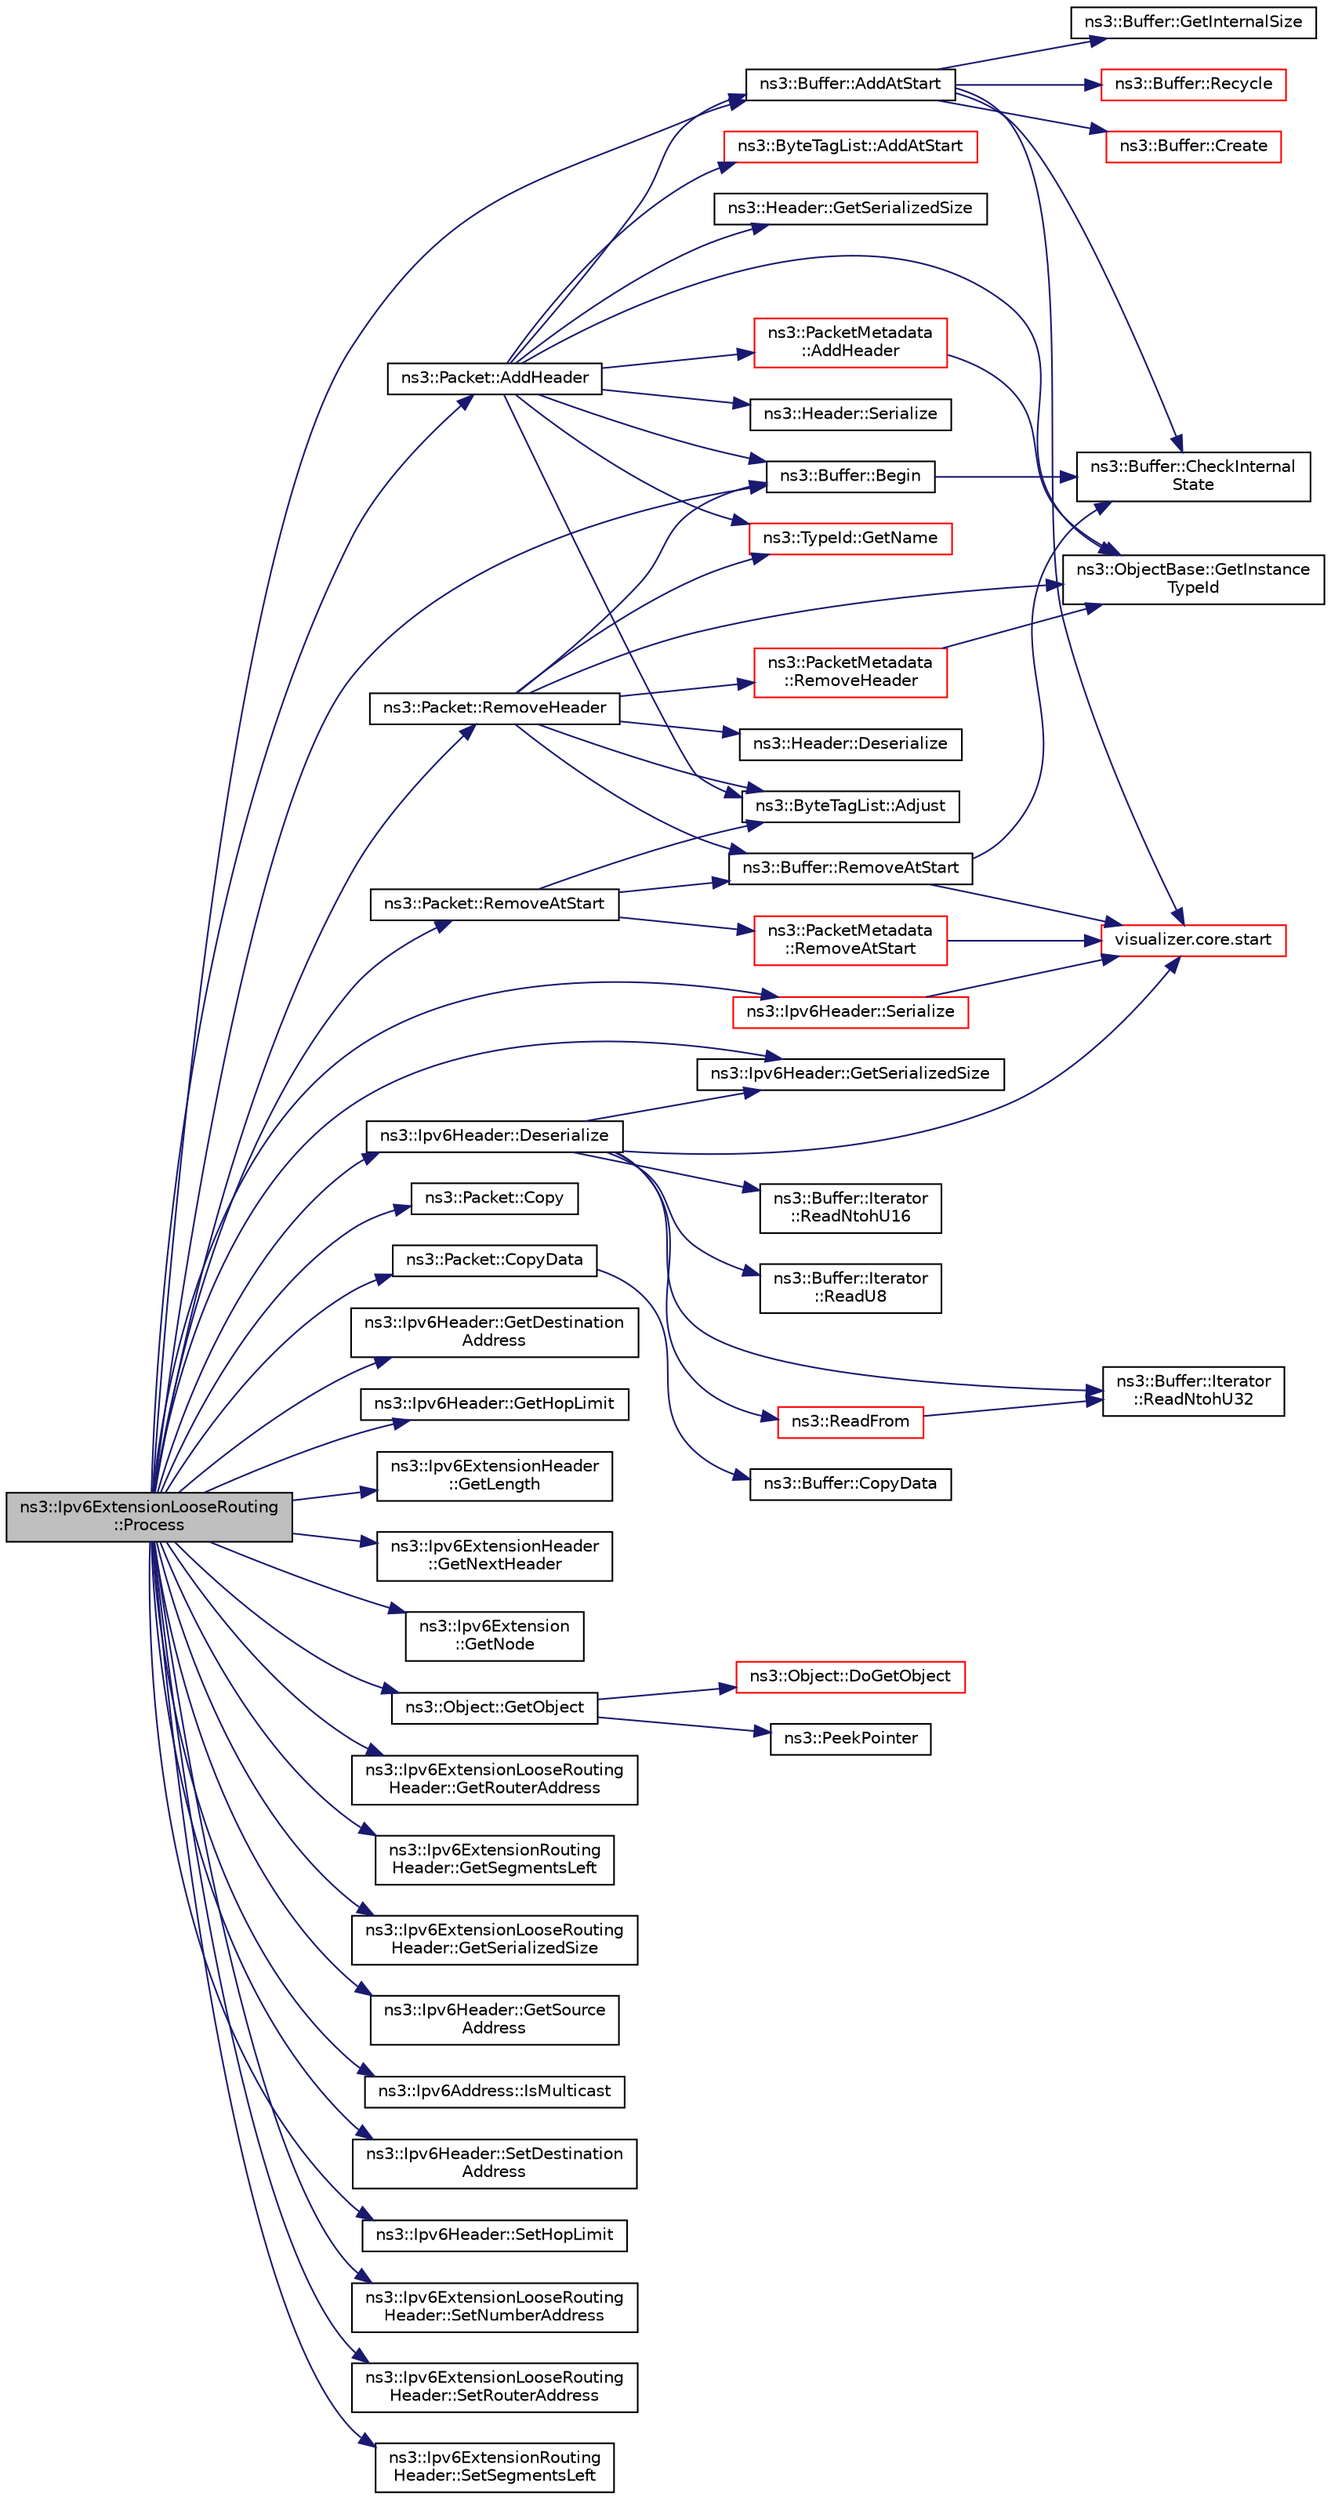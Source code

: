 digraph "ns3::Ipv6ExtensionLooseRouting::Process"
{
 // LATEX_PDF_SIZE
  edge [fontname="Helvetica",fontsize="10",labelfontname="Helvetica",labelfontsize="10"];
  node [fontname="Helvetica",fontsize="10",shape=record];
  rankdir="LR";
  Node1 [label="ns3::Ipv6ExtensionLooseRouting\l::Process",height=0.2,width=0.4,color="black", fillcolor="grey75", style="filled", fontcolor="black",tooltip="Process method Called from Ipv6L3Protocol::Receive."];
  Node1 -> Node2 [color="midnightblue",fontsize="10",style="solid",fontname="Helvetica"];
  Node2 [label="ns3::Buffer::AddAtStart",height=0.2,width=0.4,color="black", fillcolor="white", style="filled",URL="$classns3_1_1_buffer.html#a8abd8164c3671d3dadc98fc66fade7b1",tooltip=" "];
  Node2 -> Node3 [color="midnightblue",fontsize="10",style="solid",fontname="Helvetica"];
  Node3 [label="ns3::Buffer::CheckInternal\lState",height=0.2,width=0.4,color="black", fillcolor="white", style="filled",URL="$classns3_1_1_buffer.html#a200897ee202518b0d2bf91ead4e82be9",tooltip="Checks the internal buffer structures consistency."];
  Node2 -> Node4 [color="midnightblue",fontsize="10",style="solid",fontname="Helvetica"];
  Node4 [label="ns3::Buffer::Create",height=0.2,width=0.4,color="red", fillcolor="white", style="filled",URL="$classns3_1_1_buffer.html#a340c9888e35cf55d024808adfbd75913",tooltip="Create a buffer data storage."];
  Node2 -> Node7 [color="midnightblue",fontsize="10",style="solid",fontname="Helvetica"];
  Node7 [label="ns3::Buffer::GetInternalSize",height=0.2,width=0.4,color="black", fillcolor="white", style="filled",URL="$classns3_1_1_buffer.html#a1042168f1f6f3b24ad08a668662ab373",tooltip="Get the buffer real size."];
  Node2 -> Node8 [color="midnightblue",fontsize="10",style="solid",fontname="Helvetica"];
  Node8 [label="ns3::Buffer::Recycle",height=0.2,width=0.4,color="red", fillcolor="white", style="filled",URL="$classns3_1_1_buffer.html#aa14d4354b6de0c9d6044805f6503ecd2",tooltip="Recycle the buffer memory."];
  Node2 -> Node9 [color="midnightblue",fontsize="10",style="solid",fontname="Helvetica"];
  Node9 [label="visualizer.core.start",height=0.2,width=0.4,color="red", fillcolor="white", style="filled",URL="$namespacevisualizer_1_1core.html#a2a35e5d8a34af358b508dac8635754e0",tooltip=" "];
  Node1 -> Node12 [color="midnightblue",fontsize="10",style="solid",fontname="Helvetica"];
  Node12 [label="ns3::Packet::AddHeader",height=0.2,width=0.4,color="black", fillcolor="white", style="filled",URL="$classns3_1_1_packet.html#a465108c595a0bc592095cbcab1832ed8",tooltip="Add header to this packet."];
  Node12 -> Node13 [color="midnightblue",fontsize="10",style="solid",fontname="Helvetica"];
  Node13 [label="ns3::ByteTagList::AddAtStart",height=0.2,width=0.4,color="red", fillcolor="white", style="filled",URL="$classns3_1_1_byte_tag_list.html#acb4563fbe4299c55af41ba7a166b71d5",tooltip="Make sure that all offsets are bigger than prependOffset which represents the location where new byte..."];
  Node12 -> Node2 [color="midnightblue",fontsize="10",style="solid",fontname="Helvetica"];
  Node12 -> Node19 [color="midnightblue",fontsize="10",style="solid",fontname="Helvetica"];
  Node19 [label="ns3::PacketMetadata\l::AddHeader",height=0.2,width=0.4,color="red", fillcolor="white", style="filled",URL="$classns3_1_1_packet_metadata.html#abdce736c4c5f647242f0808c0d2f9249",tooltip="Add an header."];
  Node19 -> Node32 [color="midnightblue",fontsize="10",style="solid",fontname="Helvetica"];
  Node32 [label="ns3::ObjectBase::GetInstance\lTypeId",height=0.2,width=0.4,color="black", fillcolor="white", style="filled",URL="$classns3_1_1_object_base.html#abe5b43a6f5b99a92a4c3122db31f06fb",tooltip="Get the most derived TypeId for this Object."];
  Node12 -> Node39 [color="midnightblue",fontsize="10",style="solid",fontname="Helvetica"];
  Node39 [label="ns3::ByteTagList::Adjust",height=0.2,width=0.4,color="black", fillcolor="white", style="filled",URL="$classns3_1_1_byte_tag_list.html#a1fec06d7e6daaf8039cf2a148e4090f2",tooltip="Adjust the offsets stored internally by the adjustment delta."];
  Node12 -> Node40 [color="midnightblue",fontsize="10",style="solid",fontname="Helvetica"];
  Node40 [label="ns3::Buffer::Begin",height=0.2,width=0.4,color="black", fillcolor="white", style="filled",URL="$classns3_1_1_buffer.html#acb977a0179de9abe4e295ce22023b4ca",tooltip=" "];
  Node40 -> Node3 [color="midnightblue",fontsize="10",style="solid",fontname="Helvetica"];
  Node12 -> Node32 [color="midnightblue",fontsize="10",style="solid",fontname="Helvetica"];
  Node12 -> Node41 [color="midnightblue",fontsize="10",style="solid",fontname="Helvetica"];
  Node41 [label="ns3::TypeId::GetName",height=0.2,width=0.4,color="red", fillcolor="white", style="filled",URL="$classns3_1_1_type_id.html#abc4965475a579c2afdc668d7a7d58374",tooltip="Get the name."];
  Node12 -> Node45 [color="midnightblue",fontsize="10",style="solid",fontname="Helvetica"];
  Node45 [label="ns3::Header::GetSerializedSize",height=0.2,width=0.4,color="black", fillcolor="white", style="filled",URL="$classns3_1_1_header.html#a6ef0497eabc1b1fb0ad42738eb73f934",tooltip=" "];
  Node12 -> Node46 [color="midnightblue",fontsize="10",style="solid",fontname="Helvetica"];
  Node46 [label="ns3::Header::Serialize",height=0.2,width=0.4,color="black", fillcolor="white", style="filled",URL="$classns3_1_1_header.html#afb61f1aac69ff8349a6bfe521fab5404",tooltip=" "];
  Node1 -> Node40 [color="midnightblue",fontsize="10",style="solid",fontname="Helvetica"];
  Node1 -> Node47 [color="midnightblue",fontsize="10",style="solid",fontname="Helvetica"];
  Node47 [label="ns3::Packet::Copy",height=0.2,width=0.4,color="black", fillcolor="white", style="filled",URL="$classns3_1_1_packet.html#afb38be706cfc761bc1c0591f595fc1b7",tooltip="performs a COW copy of the packet."];
  Node1 -> Node48 [color="midnightblue",fontsize="10",style="solid",fontname="Helvetica"];
  Node48 [label="ns3::Packet::CopyData",height=0.2,width=0.4,color="black", fillcolor="white", style="filled",URL="$classns3_1_1_packet.html#a5bafd70ccf970b10524e2d61afd39dc1",tooltip="Copy the packet contents to a byte buffer."];
  Node48 -> Node49 [color="midnightblue",fontsize="10",style="solid",fontname="Helvetica"];
  Node49 [label="ns3::Buffer::CopyData",height=0.2,width=0.4,color="black", fillcolor="white", style="filled",URL="$classns3_1_1_buffer.html#a767c8ec06a1307b569b9a5996dcacf91",tooltip="Copy the specified amount of data from the buffer to the given output stream."];
  Node1 -> Node50 [color="midnightblue",fontsize="10",style="solid",fontname="Helvetica"];
  Node50 [label="ns3::Ipv6Header::Deserialize",height=0.2,width=0.4,color="black", fillcolor="white", style="filled",URL="$classns3_1_1_ipv6_header.html#ad444d49877468f76bbc9ab1b50e9dd02",tooltip="Deserialize the packet."];
  Node50 -> Node51 [color="midnightblue",fontsize="10",style="solid",fontname="Helvetica"];
  Node51 [label="ns3::Ipv6Header::GetSerializedSize",height=0.2,width=0.4,color="black", fillcolor="white", style="filled",URL="$classns3_1_1_ipv6_header.html#a37a507d3cbc5fb9efc6c4ba36255fe75",tooltip="Get the serialized size of the packet."];
  Node50 -> Node52 [color="midnightblue",fontsize="10",style="solid",fontname="Helvetica"];
  Node52 [label="ns3::ReadFrom",height=0.2,width=0.4,color="red", fillcolor="white", style="filled",URL="$namespacens3.html#aeeba9f1570f031f9e401f76f51943805",tooltip="Read an Ipv4Address from a Buffer."];
  Node52 -> Node53 [color="midnightblue",fontsize="10",style="solid",fontname="Helvetica"];
  Node53 [label="ns3::Buffer::Iterator\l::ReadNtohU32",height=0.2,width=0.4,color="black", fillcolor="white", style="filled",URL="$classns3_1_1_buffer_1_1_iterator.html#af6873e0c53e5338902802dedff2159d1",tooltip=" "];
  Node50 -> Node55 [color="midnightblue",fontsize="10",style="solid",fontname="Helvetica"];
  Node55 [label="ns3::Buffer::Iterator\l::ReadNtohU16",height=0.2,width=0.4,color="black", fillcolor="white", style="filled",URL="$classns3_1_1_buffer_1_1_iterator.html#a14d63ac76497032a473d99cc8458608e",tooltip=" "];
  Node50 -> Node53 [color="midnightblue",fontsize="10",style="solid",fontname="Helvetica"];
  Node50 -> Node56 [color="midnightblue",fontsize="10",style="solid",fontname="Helvetica"];
  Node56 [label="ns3::Buffer::Iterator\l::ReadU8",height=0.2,width=0.4,color="black", fillcolor="white", style="filled",URL="$classns3_1_1_buffer_1_1_iterator.html#a7d7d5299e27ecf41aef37e315984ad5a",tooltip=" "];
  Node50 -> Node9 [color="midnightblue",fontsize="10",style="solid",fontname="Helvetica"];
  Node1 -> Node57 [color="midnightblue",fontsize="10",style="solid",fontname="Helvetica"];
  Node57 [label="ns3::Ipv6Header::GetDestination\lAddress",height=0.2,width=0.4,color="black", fillcolor="white", style="filled",URL="$classns3_1_1_ipv6_header.html#a6f1681b5e31c57029b95255dc7553cb5",tooltip="Get the \"Destination address\" field."];
  Node1 -> Node58 [color="midnightblue",fontsize="10",style="solid",fontname="Helvetica"];
  Node58 [label="ns3::Ipv6Header::GetHopLimit",height=0.2,width=0.4,color="black", fillcolor="white", style="filled",URL="$classns3_1_1_ipv6_header.html#a0ec7b78e38a485f6d26d59018958db7c",tooltip="Get the \"Hop limit\" field (TTL)."];
  Node1 -> Node59 [color="midnightblue",fontsize="10",style="solid",fontname="Helvetica"];
  Node59 [label="ns3::Ipv6ExtensionHeader\l::GetLength",height=0.2,width=0.4,color="black", fillcolor="white", style="filled",URL="$classns3_1_1_ipv6_extension_header.html#a3c0ccd2b44535f3d11da824833b900d7",tooltip="Get the length of the extension."];
  Node1 -> Node60 [color="midnightblue",fontsize="10",style="solid",fontname="Helvetica"];
  Node60 [label="ns3::Ipv6ExtensionHeader\l::GetNextHeader",height=0.2,width=0.4,color="black", fillcolor="white", style="filled",URL="$classns3_1_1_ipv6_extension_header.html#adbc7bbdf8e1008ae49433e768afd1c3b",tooltip="Get the next header."];
  Node1 -> Node61 [color="midnightblue",fontsize="10",style="solid",fontname="Helvetica"];
  Node61 [label="ns3::Ipv6Extension\l::GetNode",height=0.2,width=0.4,color="black", fillcolor="white", style="filled",URL="$classns3_1_1_ipv6_extension.html#a0d4b89a7ab296705d5ca0a6af7bfd482",tooltip="Get the node."];
  Node1 -> Node62 [color="midnightblue",fontsize="10",style="solid",fontname="Helvetica"];
  Node62 [label="ns3::Object::GetObject",height=0.2,width=0.4,color="black", fillcolor="white", style="filled",URL="$classns3_1_1_object.html#ad21f5401ff705cd29c37f931ea3afc18",tooltip="Get a pointer to the requested aggregated Object."];
  Node62 -> Node63 [color="midnightblue",fontsize="10",style="solid",fontname="Helvetica"];
  Node63 [label="ns3::Object::DoGetObject",height=0.2,width=0.4,color="red", fillcolor="white", style="filled",URL="$classns3_1_1_object.html#a7c009975f7c0994cb47a69f713745e0a",tooltip="Find an Object of TypeId tid in the aggregates of this Object."];
  Node62 -> Node74 [color="midnightblue",fontsize="10",style="solid",fontname="Helvetica"];
  Node74 [label="ns3::PeekPointer",height=0.2,width=0.4,color="black", fillcolor="white", style="filled",URL="$namespacens3.html#af2a7557fe9afdd98d8f6f8f6e412cf5a",tooltip=" "];
  Node1 -> Node75 [color="midnightblue",fontsize="10",style="solid",fontname="Helvetica"];
  Node75 [label="ns3::Ipv6ExtensionLooseRouting\lHeader::GetRouterAddress",height=0.2,width=0.4,color="black", fillcolor="white", style="filled",URL="$classns3_1_1_ipv6_extension_loose_routing_header.html#ab40112d36f5ade28066303ff539662b6",tooltip="Get a Router IPv6 Address."];
  Node1 -> Node76 [color="midnightblue",fontsize="10",style="solid",fontname="Helvetica"];
  Node76 [label="ns3::Ipv6ExtensionRouting\lHeader::GetSegmentsLeft",height=0.2,width=0.4,color="black", fillcolor="white", style="filled",URL="$classns3_1_1_ipv6_extension_routing_header.html#a7820b08a0bebf754737761185500d32f",tooltip="Get the field \"Segments left\"."];
  Node1 -> Node77 [color="midnightblue",fontsize="10",style="solid",fontname="Helvetica"];
  Node77 [label="ns3::Ipv6ExtensionLooseRouting\lHeader::GetSerializedSize",height=0.2,width=0.4,color="black", fillcolor="white", style="filled",URL="$classns3_1_1_ipv6_extension_loose_routing_header.html#a9a46b2f0caf26a19a11190e1b197fcc4",tooltip="Get the serialized size of the packet."];
  Node1 -> Node51 [color="midnightblue",fontsize="10",style="solid",fontname="Helvetica"];
  Node1 -> Node78 [color="midnightblue",fontsize="10",style="solid",fontname="Helvetica"];
  Node78 [label="ns3::Ipv6Header::GetSource\lAddress",height=0.2,width=0.4,color="black", fillcolor="white", style="filled",URL="$classns3_1_1_ipv6_header.html#a07d13db76e48e50eb613d69ae46c2ab0",tooltip="Get the \"Source address\" field."];
  Node1 -> Node79 [color="midnightblue",fontsize="10",style="solid",fontname="Helvetica"];
  Node79 [label="ns3::Ipv6Address::IsMulticast",height=0.2,width=0.4,color="black", fillcolor="white", style="filled",URL="$classns3_1_1_ipv6_address.html#a68f522d40b6db6d383848ea90bc47dd0",tooltip="If the IPv6 address is multicast (ff00::/8)."];
  Node1 -> Node80 [color="midnightblue",fontsize="10",style="solid",fontname="Helvetica"];
  Node80 [label="ns3::Packet::RemoveAtStart",height=0.2,width=0.4,color="black", fillcolor="white", style="filled",URL="$classns3_1_1_packet.html#a78aa207e7921dd2f9f7e0d0b7a1c730a",tooltip="Remove size bytes from the start of the current packet."];
  Node80 -> Node39 [color="midnightblue",fontsize="10",style="solid",fontname="Helvetica"];
  Node80 -> Node81 [color="midnightblue",fontsize="10",style="solid",fontname="Helvetica"];
  Node81 [label="ns3::Buffer::RemoveAtStart",height=0.2,width=0.4,color="black", fillcolor="white", style="filled",URL="$classns3_1_1_buffer.html#adeecbb3e8f518aec6fee0437578ade4b",tooltip=" "];
  Node81 -> Node3 [color="midnightblue",fontsize="10",style="solid",fontname="Helvetica"];
  Node81 -> Node9 [color="midnightblue",fontsize="10",style="solid",fontname="Helvetica"];
  Node80 -> Node82 [color="midnightblue",fontsize="10",style="solid",fontname="Helvetica"];
  Node82 [label="ns3::PacketMetadata\l::RemoveAtStart",height=0.2,width=0.4,color="red", fillcolor="white", style="filled",URL="$classns3_1_1_packet_metadata.html#a9a0300e7ae709f269d59b6733e590d56",tooltip="Remove a chunk of metadata at the metadata start."];
  Node82 -> Node9 [color="midnightblue",fontsize="10",style="solid",fontname="Helvetica"];
  Node1 -> Node86 [color="midnightblue",fontsize="10",style="solid",fontname="Helvetica"];
  Node86 [label="ns3::Packet::RemoveHeader",height=0.2,width=0.4,color="black", fillcolor="white", style="filled",URL="$classns3_1_1_packet.html#a0961eccf975d75f902d40956c93ba63e",tooltip="Deserialize and remove the header from the internal buffer."];
  Node86 -> Node39 [color="midnightblue",fontsize="10",style="solid",fontname="Helvetica"];
  Node86 -> Node40 [color="midnightblue",fontsize="10",style="solid",fontname="Helvetica"];
  Node86 -> Node87 [color="midnightblue",fontsize="10",style="solid",fontname="Helvetica"];
  Node87 [label="ns3::Header::Deserialize",height=0.2,width=0.4,color="black", fillcolor="white", style="filled",URL="$classns3_1_1_header.html#a78be9400bb66b2a8543606f395ef5396",tooltip=" "];
  Node86 -> Node32 [color="midnightblue",fontsize="10",style="solid",fontname="Helvetica"];
  Node86 -> Node41 [color="midnightblue",fontsize="10",style="solid",fontname="Helvetica"];
  Node86 -> Node81 [color="midnightblue",fontsize="10",style="solid",fontname="Helvetica"];
  Node86 -> Node88 [color="midnightblue",fontsize="10",style="solid",fontname="Helvetica"];
  Node88 [label="ns3::PacketMetadata\l::RemoveHeader",height=0.2,width=0.4,color="red", fillcolor="white", style="filled",URL="$classns3_1_1_packet_metadata.html#afa8a589ec783d4998516d7f39f21242d",tooltip="Remove an header."];
  Node88 -> Node32 [color="midnightblue",fontsize="10",style="solid",fontname="Helvetica"];
  Node1 -> Node89 [color="midnightblue",fontsize="10",style="solid",fontname="Helvetica"];
  Node89 [label="ns3::Ipv6Header::Serialize",height=0.2,width=0.4,color="red", fillcolor="white", style="filled",URL="$classns3_1_1_ipv6_header.html#ab285cd1efeb132824ed3159e23a456d3",tooltip="Serialize the packet."];
  Node89 -> Node9 [color="midnightblue",fontsize="10",style="solid",fontname="Helvetica"];
  Node1 -> Node95 [color="midnightblue",fontsize="10",style="solid",fontname="Helvetica"];
  Node95 [label="ns3::Ipv6Header::SetDestination\lAddress",height=0.2,width=0.4,color="black", fillcolor="white", style="filled",URL="$classns3_1_1_ipv6_header.html#af42a4936f1f94fa012dfd33e3d5d9e9a",tooltip="Set the \"Destination address\" field."];
  Node1 -> Node96 [color="midnightblue",fontsize="10",style="solid",fontname="Helvetica"];
  Node96 [label="ns3::Ipv6Header::SetHopLimit",height=0.2,width=0.4,color="black", fillcolor="white", style="filled",URL="$classns3_1_1_ipv6_header.html#a5133fdec9ec05d089d9c47f476715d73",tooltip="Set the \"Hop limit\" field (TTL)."];
  Node1 -> Node97 [color="midnightblue",fontsize="10",style="solid",fontname="Helvetica"];
  Node97 [label="ns3::Ipv6ExtensionLooseRouting\lHeader::SetNumberAddress",height=0.2,width=0.4,color="black", fillcolor="white", style="filled",URL="$classns3_1_1_ipv6_extension_loose_routing_header.html#afbd5a9612a1eb9d45c5a5c6cf0eb746a",tooltip="Set the number of routers' address."];
  Node1 -> Node98 [color="midnightblue",fontsize="10",style="solid",fontname="Helvetica"];
  Node98 [label="ns3::Ipv6ExtensionLooseRouting\lHeader::SetRouterAddress",height=0.2,width=0.4,color="black", fillcolor="white", style="filled",URL="$classns3_1_1_ipv6_extension_loose_routing_header.html#aec81e612157334b09202d97083d44288",tooltip="Set a Router IPv6 Address."];
  Node1 -> Node99 [color="midnightblue",fontsize="10",style="solid",fontname="Helvetica"];
  Node99 [label="ns3::Ipv6ExtensionRouting\lHeader::SetSegmentsLeft",height=0.2,width=0.4,color="black", fillcolor="white", style="filled",URL="$classns3_1_1_ipv6_extension_routing_header.html#ac5b62f0810ca16780c26d00f4da4b83f",tooltip="Set the \"Segments left\" field."];
}

